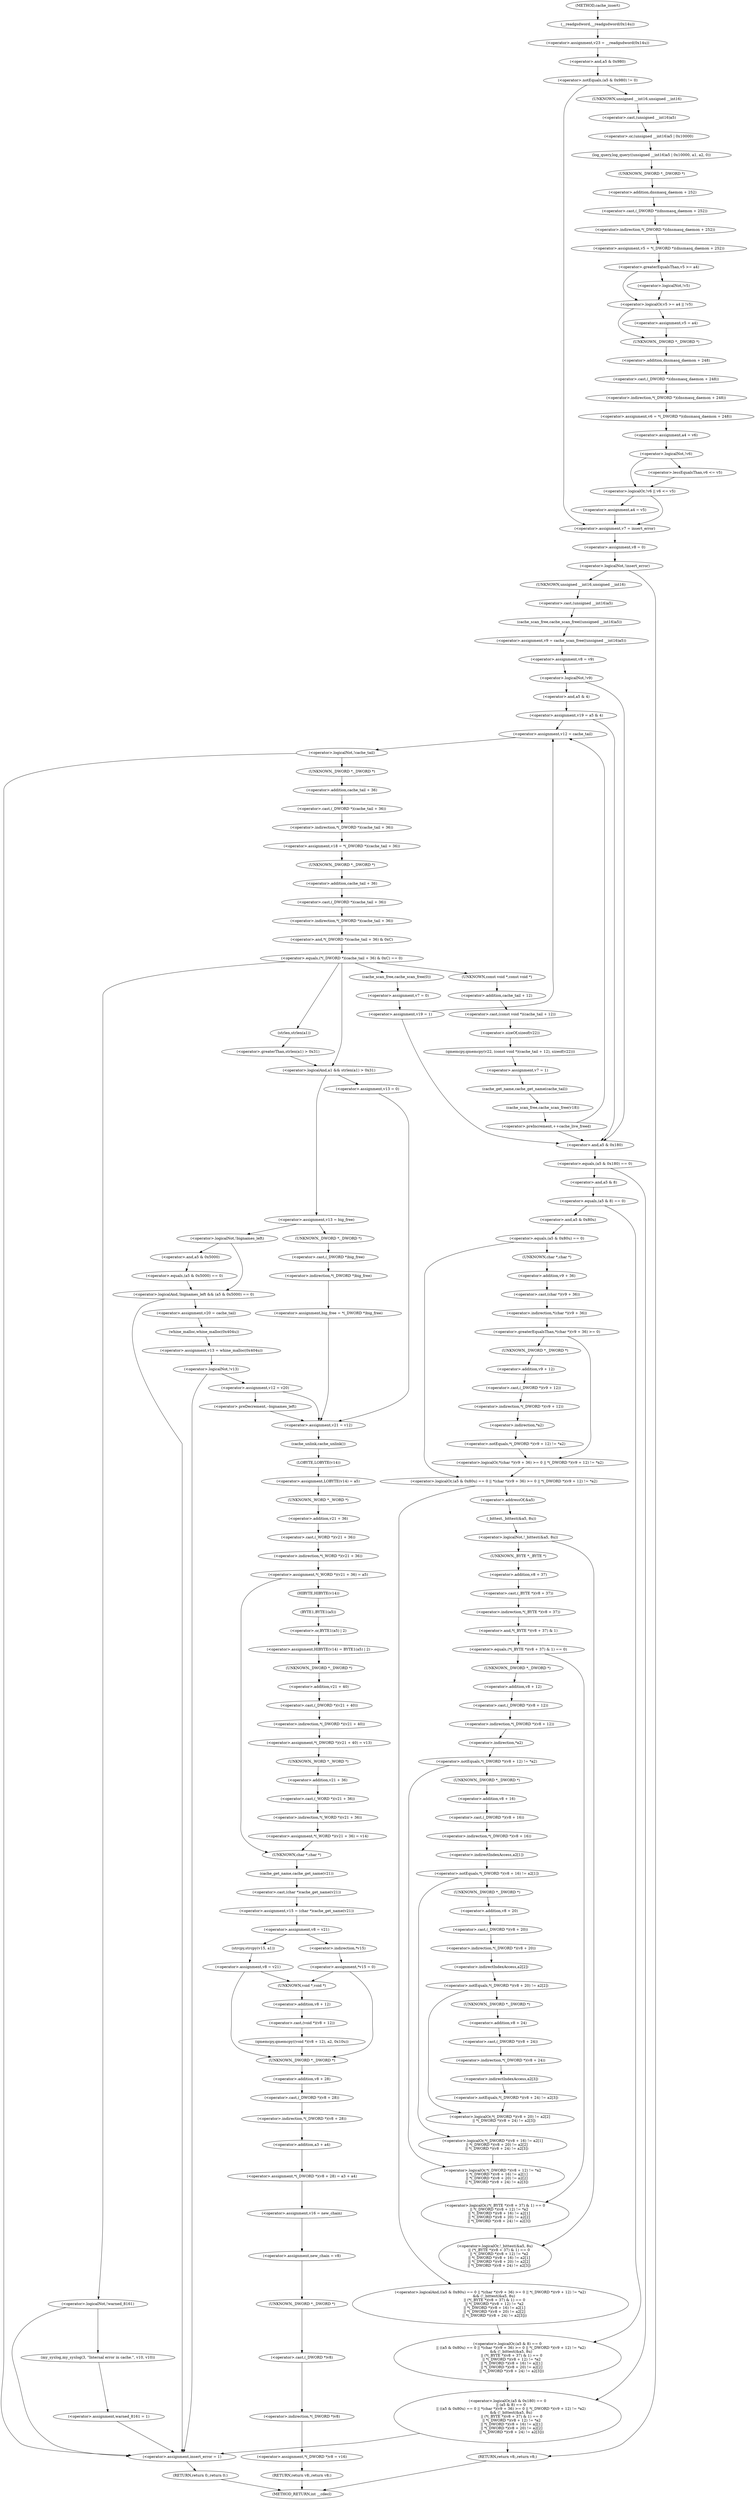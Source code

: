digraph cache_insert {  
"1000142" [label = "(<operator>.assignment,v23 = __readgsdword(0x14u))" ]
"1000144" [label = "(__readgsdword,__readgsdword(0x14u))" ]
"1000147" [label = "(<operator>.notEquals,(a5 & 0x980) != 0)" ]
"1000148" [label = "(<operator>.and,a5 & 0x980)" ]
"1000153" [label = "(log_query,log_query((unsigned __int16)a5 | 0x10000, a1, a2, 0))" ]
"1000154" [label = "(<operator>.or,(unsigned __int16)a5 | 0x10000)" ]
"1000155" [label = "(<operator>.cast,(unsigned __int16)a5)" ]
"1000156" [label = "(UNKNOWN,unsigned __int16,unsigned __int16)" ]
"1000162" [label = "(<operator>.assignment,v5 = *(_DWORD *)(dnsmasq_daemon + 252))" ]
"1000164" [label = "(<operator>.indirection,*(_DWORD *)(dnsmasq_daemon + 252))" ]
"1000165" [label = "(<operator>.cast,(_DWORD *)(dnsmasq_daemon + 252))" ]
"1000166" [label = "(UNKNOWN,_DWORD *,_DWORD *)" ]
"1000167" [label = "(<operator>.addition,dnsmasq_daemon + 252)" ]
"1000171" [label = "(<operator>.logicalOr,v5 >= a4 || !v5)" ]
"1000172" [label = "(<operator>.greaterEqualsThan,v5 >= a4)" ]
"1000175" [label = "(<operator>.logicalNot,!v5)" ]
"1000177" [label = "(<operator>.assignment,v5 = a4)" ]
"1000180" [label = "(<operator>.assignment,v6 = *(_DWORD *)(dnsmasq_daemon + 248))" ]
"1000182" [label = "(<operator>.indirection,*(_DWORD *)(dnsmasq_daemon + 248))" ]
"1000183" [label = "(<operator>.cast,(_DWORD *)(dnsmasq_daemon + 248))" ]
"1000184" [label = "(UNKNOWN,_DWORD *,_DWORD *)" ]
"1000185" [label = "(<operator>.addition,dnsmasq_daemon + 248)" ]
"1000188" [label = "(<operator>.assignment,a4 = v6)" ]
"1000192" [label = "(<operator>.logicalOr,!v6 || v6 <= v5)" ]
"1000193" [label = "(<operator>.logicalNot,!v6)" ]
"1000195" [label = "(<operator>.lessEqualsThan,v6 <= v5)" ]
"1000198" [label = "(<operator>.assignment,a4 = v5)" ]
"1000201" [label = "(<operator>.assignment,v7 = insert_error)" ]
"1000204" [label = "(<operator>.assignment,v8 = 0)" ]
"1000208" [label = "(<operator>.logicalNot,!insert_error)" ]
"1000211" [label = "(<operator>.assignment,v9 = cache_scan_free((unsigned __int16)a5))" ]
"1000213" [label = "(cache_scan_free,cache_scan_free((unsigned __int16)a5))" ]
"1000214" [label = "(<operator>.cast,(unsigned __int16)a5)" ]
"1000215" [label = "(UNKNOWN,unsigned __int16,unsigned __int16)" ]
"1000217" [label = "(<operator>.assignment,v8 = v9)" ]
"1000221" [label = "(<operator>.logicalNot,!v9)" ]
"1000224" [label = "(<operator>.assignment,v19 = a5 & 4)" ]
"1000226" [label = "(<operator>.and,a5 & 4)" ]
"1000232" [label = "(<operator>.assignment,v12 = cache_tail)" ]
"1000236" [label = "(<operator>.logicalNot,!cache_tail)" ]
"1000239" [label = "(<operator>.assignment,v18 = *(_DWORD *)(cache_tail + 36))" ]
"1000241" [label = "(<operator>.indirection,*(_DWORD *)(cache_tail + 36))" ]
"1000242" [label = "(<operator>.cast,(_DWORD *)(cache_tail + 36))" ]
"1000243" [label = "(UNKNOWN,_DWORD *,_DWORD *)" ]
"1000244" [label = "(<operator>.addition,cache_tail + 36)" ]
"1000248" [label = "(<operator>.equals,(*(_DWORD *)(cache_tail + 36) & 0xC) == 0)" ]
"1000249" [label = "(<operator>.and,*(_DWORD *)(cache_tail + 36) & 0xC)" ]
"1000250" [label = "(<operator>.indirection,*(_DWORD *)(cache_tail + 36))" ]
"1000251" [label = "(<operator>.cast,(_DWORD *)(cache_tail + 36))" ]
"1000252" [label = "(UNKNOWN,_DWORD *,_DWORD *)" ]
"1000253" [label = "(<operator>.addition,cache_tail + 36)" ]
"1000260" [label = "(<operator>.logicalAnd,a1 && strlen(a1) > 0x31)" ]
"1000262" [label = "(<operator>.greaterThan,strlen(a1) > 0x31)" ]
"1000263" [label = "(strlen,strlen(a1))" ]
"1000267" [label = "(<operator>.assignment,v13 = big_free)" ]
"1000273" [label = "(<operator>.assignment,big_free = *(_DWORD *)big_free)" ]
"1000275" [label = "(<operator>.indirection,*(_DWORD *)big_free)" ]
"1000276" [label = "(<operator>.cast,(_DWORD *)big_free)" ]
"1000277" [label = "(UNKNOWN,_DWORD *,_DWORD *)" ]
"1000282" [label = "(<operator>.logicalAnd,!bignames_left && (a5 & 0x5000) == 0)" ]
"1000283" [label = "(<operator>.logicalNot,!bignames_left)" ]
"1000285" [label = "(<operator>.equals,(a5 & 0x5000) == 0)" ]
"1000286" [label = "(<operator>.and,a5 & 0x5000)" ]
"1000291" [label = "(<operator>.assignment,v20 = cache_tail)" ]
"1000294" [label = "(<operator>.assignment,v13 = whine_malloc(0x404u))" ]
"1000296" [label = "(whine_malloc,whine_malloc(0x404u))" ]
"1000299" [label = "(<operator>.logicalNot,!v13)" ]
"1000302" [label = "(<operator>.assignment,v12 = v20)" ]
"1000307" [label = "(<operator>.preDecrement,--bignames_left)" ]
"1000311" [label = "(<operator>.assignment,v13 = 0)" ]
"1000314" [label = "(<operator>.assignment,v21 = v12)" ]
"1000317" [label = "(cache_unlink,cache_unlink())" ]
"1000318" [label = "(<operator>.assignment,LOBYTE(v14) = a5)" ]
"1000319" [label = "(LOBYTE,LOBYTE(v14))" ]
"1000322" [label = "(<operator>.assignment,*(_WORD *)(v21 + 36) = a5)" ]
"1000323" [label = "(<operator>.indirection,*(_WORD *)(v21 + 36))" ]
"1000324" [label = "(<operator>.cast,(_WORD *)(v21 + 36))" ]
"1000325" [label = "(UNKNOWN,_WORD *,_WORD *)" ]
"1000326" [label = "(<operator>.addition,v21 + 36)" ]
"1000333" [label = "(<operator>.assignment,HIBYTE(v14) = BYTE1(a5) | 2)" ]
"1000334" [label = "(HIBYTE,HIBYTE(v14))" ]
"1000336" [label = "(<operator>.or,BYTE1(a5) | 2)" ]
"1000337" [label = "(BYTE1,BYTE1(a5))" ]
"1000340" [label = "(<operator>.assignment,*(_DWORD *)(v21 + 40) = v13)" ]
"1000341" [label = "(<operator>.indirection,*(_DWORD *)(v21 + 40))" ]
"1000342" [label = "(<operator>.cast,(_DWORD *)(v21 + 40))" ]
"1000343" [label = "(UNKNOWN,_DWORD *,_DWORD *)" ]
"1000344" [label = "(<operator>.addition,v21 + 40)" ]
"1000348" [label = "(<operator>.assignment,*(_WORD *)(v21 + 36) = v14)" ]
"1000349" [label = "(<operator>.indirection,*(_WORD *)(v21 + 36))" ]
"1000350" [label = "(<operator>.cast,(_WORD *)(v21 + 36))" ]
"1000351" [label = "(UNKNOWN,_WORD *,_WORD *)" ]
"1000352" [label = "(<operator>.addition,v21 + 36)" ]
"1000356" [label = "(<operator>.assignment,v15 = (char *)cache_get_name(v21))" ]
"1000358" [label = "(<operator>.cast,(char *)cache_get_name(v21))" ]
"1000359" [label = "(UNKNOWN,char *,char *)" ]
"1000360" [label = "(cache_get_name,cache_get_name(v21))" ]
"1000362" [label = "(<operator>.assignment,v8 = v21)" ]
"1000368" [label = "(strcpy,strcpy(v15, a1))" ]
"1000371" [label = "(<operator>.assignment,v8 = v21)" ]
"1000376" [label = "(<operator>.assignment,*v15 = 0)" ]
"1000377" [label = "(<operator>.indirection,*v15)" ]
"1000382" [label = "(qmemcpy,qmemcpy((void *)(v8 + 12), a2, 0x10u))" ]
"1000383" [label = "(<operator>.cast,(void *)(v8 + 12))" ]
"1000384" [label = "(UNKNOWN,void *,void *)" ]
"1000385" [label = "(<operator>.addition,v8 + 12)" ]
"1000390" [label = "(<operator>.assignment,*(_DWORD *)(v8 + 28) = a3 + a4)" ]
"1000391" [label = "(<operator>.indirection,*(_DWORD *)(v8 + 28))" ]
"1000392" [label = "(<operator>.cast,(_DWORD *)(v8 + 28))" ]
"1000393" [label = "(UNKNOWN,_DWORD *,_DWORD *)" ]
"1000394" [label = "(<operator>.addition,v8 + 28)" ]
"1000397" [label = "(<operator>.addition,a3 + a4)" ]
"1000400" [label = "(<operator>.assignment,v16 = new_chain)" ]
"1000403" [label = "(<operator>.assignment,new_chain = v8)" ]
"1000406" [label = "(<operator>.assignment,*(_DWORD *)v8 = v16)" ]
"1000407" [label = "(<operator>.indirection,*(_DWORD *)v8)" ]
"1000408" [label = "(<operator>.cast,(_DWORD *)v8)" ]
"1000409" [label = "(UNKNOWN,_DWORD *,_DWORD *)" ]
"1000412" [label = "(RETURN,return v8;,return v8;)" ]
"1000418" [label = "(<operator>.logicalNot,!warned_8161)" ]
"1000421" [label = "(my_syslog,my_syslog(3, \"Internal error in cache.\", v10, v10))" ]
"1000426" [label = "(<operator>.assignment,warned_8161 = 1)" ]
"1000433" [label = "(qmemcpy,qmemcpy(v22, (const void *)(cache_tail + 12), sizeof(v22)))" ]
"1000435" [label = "(<operator>.cast,(const void *)(cache_tail + 12))" ]
"1000436" [label = "(UNKNOWN,const void *,const void *)" ]
"1000437" [label = "(<operator>.addition,cache_tail + 12)" ]
"1000440" [label = "(<operator>.sizeOf,sizeof(v22))" ]
"1000442" [label = "(<operator>.assignment,v7 = 1)" ]
"1000445" [label = "(cache_get_name,cache_get_name(cache_tail))" ]
"1000447" [label = "(cache_scan_free,cache_scan_free(v18))" ]
"1000449" [label = "(<operator>.preIncrement,++cache_live_freed)" ]
"1000453" [label = "(cache_scan_free,cache_scan_free(0))" ]
"1000455" [label = "(<operator>.assignment,v7 = 0)" ]
"1000458" [label = "(<operator>.assignment,v19 = 1)" ]
"1000462" [label = "(<operator>.logicalOr,(a5 & 0x180) == 0\n      || (a5 & 8) == 0\n      || ((a5 & 0x80u) == 0 || *(char *)(v9 + 36) >= 0 || *(_DWORD *)(v9 + 12) != *a2)\n      && (!_bittest(&a5, 8u)\n       || (*(_BYTE *)(v8 + 37) & 1) == 0\n       || *(_DWORD *)(v8 + 12) != *a2\n       || *(_DWORD *)(v8 + 16) != a2[1]\n       || *(_DWORD *)(v8 + 20) != a2[2]\n       || *(_DWORD *)(v8 + 24) != a2[3]))" ]
"1000463" [label = "(<operator>.equals,(a5 & 0x180) == 0)" ]
"1000464" [label = "(<operator>.and,a5 & 0x180)" ]
"1000468" [label = "(<operator>.logicalOr,(a5 & 8) == 0\n      || ((a5 & 0x80u) == 0 || *(char *)(v9 + 36) >= 0 || *(_DWORD *)(v9 + 12) != *a2)\n      && (!_bittest(&a5, 8u)\n       || (*(_BYTE *)(v8 + 37) & 1) == 0\n       || *(_DWORD *)(v8 + 12) != *a2\n       || *(_DWORD *)(v8 + 16) != a2[1]\n       || *(_DWORD *)(v8 + 20) != a2[2]\n       || *(_DWORD *)(v8 + 24) != a2[3]))" ]
"1000469" [label = "(<operator>.equals,(a5 & 8) == 0)" ]
"1000470" [label = "(<operator>.and,a5 & 8)" ]
"1000474" [label = "(<operator>.logicalAnd,((a5 & 0x80u) == 0 || *(char *)(v9 + 36) >= 0 || *(_DWORD *)(v9 + 12) != *a2)\n      && (!_bittest(&a5, 8u)\n       || (*(_BYTE *)(v8 + 37) & 1) == 0\n       || *(_DWORD *)(v8 + 12) != *a2\n       || *(_DWORD *)(v8 + 16) != a2[1]\n       || *(_DWORD *)(v8 + 20) != a2[2]\n       || *(_DWORD *)(v8 + 24) != a2[3]))" ]
"1000475" [label = "(<operator>.logicalOr,(a5 & 0x80u) == 0 || *(char *)(v9 + 36) >= 0 || *(_DWORD *)(v9 + 12) != *a2)" ]
"1000476" [label = "(<operator>.equals,(a5 & 0x80u) == 0)" ]
"1000477" [label = "(<operator>.and,a5 & 0x80u)" ]
"1000481" [label = "(<operator>.logicalOr,*(char *)(v9 + 36) >= 0 || *(_DWORD *)(v9 + 12) != *a2)" ]
"1000482" [label = "(<operator>.greaterEqualsThan,*(char *)(v9 + 36) >= 0)" ]
"1000483" [label = "(<operator>.indirection,*(char *)(v9 + 36))" ]
"1000484" [label = "(<operator>.cast,(char *)(v9 + 36))" ]
"1000485" [label = "(UNKNOWN,char *,char *)" ]
"1000486" [label = "(<operator>.addition,v9 + 36)" ]
"1000490" [label = "(<operator>.notEquals,*(_DWORD *)(v9 + 12) != *a2)" ]
"1000491" [label = "(<operator>.indirection,*(_DWORD *)(v9 + 12))" ]
"1000492" [label = "(<operator>.cast,(_DWORD *)(v9 + 12))" ]
"1000493" [label = "(UNKNOWN,_DWORD *,_DWORD *)" ]
"1000494" [label = "(<operator>.addition,v9 + 12)" ]
"1000497" [label = "(<operator>.indirection,*a2)" ]
"1000499" [label = "(<operator>.logicalOr,!_bittest(&a5, 8u)\n       || (*(_BYTE *)(v8 + 37) & 1) == 0\n       || *(_DWORD *)(v8 + 12) != *a2\n       || *(_DWORD *)(v8 + 16) != a2[1]\n       || *(_DWORD *)(v8 + 20) != a2[2]\n       || *(_DWORD *)(v8 + 24) != a2[3])" ]
"1000500" [label = "(<operator>.logicalNot,!_bittest(&a5, 8u))" ]
"1000501" [label = "(_bittest,_bittest(&a5, 8u))" ]
"1000502" [label = "(<operator>.addressOf,&a5)" ]
"1000505" [label = "(<operator>.logicalOr,(*(_BYTE *)(v8 + 37) & 1) == 0\n       || *(_DWORD *)(v8 + 12) != *a2\n       || *(_DWORD *)(v8 + 16) != a2[1]\n       || *(_DWORD *)(v8 + 20) != a2[2]\n       || *(_DWORD *)(v8 + 24) != a2[3])" ]
"1000506" [label = "(<operator>.equals,(*(_BYTE *)(v8 + 37) & 1) == 0)" ]
"1000507" [label = "(<operator>.and,*(_BYTE *)(v8 + 37) & 1)" ]
"1000508" [label = "(<operator>.indirection,*(_BYTE *)(v8 + 37))" ]
"1000509" [label = "(<operator>.cast,(_BYTE *)(v8 + 37))" ]
"1000510" [label = "(UNKNOWN,_BYTE *,_BYTE *)" ]
"1000511" [label = "(<operator>.addition,v8 + 37)" ]
"1000516" [label = "(<operator>.logicalOr,*(_DWORD *)(v8 + 12) != *a2\n       || *(_DWORD *)(v8 + 16) != a2[1]\n       || *(_DWORD *)(v8 + 20) != a2[2]\n       || *(_DWORD *)(v8 + 24) != a2[3])" ]
"1000517" [label = "(<operator>.notEquals,*(_DWORD *)(v8 + 12) != *a2)" ]
"1000518" [label = "(<operator>.indirection,*(_DWORD *)(v8 + 12))" ]
"1000519" [label = "(<operator>.cast,(_DWORD *)(v8 + 12))" ]
"1000520" [label = "(UNKNOWN,_DWORD *,_DWORD *)" ]
"1000521" [label = "(<operator>.addition,v8 + 12)" ]
"1000524" [label = "(<operator>.indirection,*a2)" ]
"1000526" [label = "(<operator>.logicalOr,*(_DWORD *)(v8 + 16) != a2[1]\n       || *(_DWORD *)(v8 + 20) != a2[2]\n       || *(_DWORD *)(v8 + 24) != a2[3])" ]
"1000527" [label = "(<operator>.notEquals,*(_DWORD *)(v8 + 16) != a2[1])" ]
"1000528" [label = "(<operator>.indirection,*(_DWORD *)(v8 + 16))" ]
"1000529" [label = "(<operator>.cast,(_DWORD *)(v8 + 16))" ]
"1000530" [label = "(UNKNOWN,_DWORD *,_DWORD *)" ]
"1000531" [label = "(<operator>.addition,v8 + 16)" ]
"1000534" [label = "(<operator>.indirectIndexAccess,a2[1])" ]
"1000537" [label = "(<operator>.logicalOr,*(_DWORD *)(v8 + 20) != a2[2]\n       || *(_DWORD *)(v8 + 24) != a2[3])" ]
"1000538" [label = "(<operator>.notEquals,*(_DWORD *)(v8 + 20) != a2[2])" ]
"1000539" [label = "(<operator>.indirection,*(_DWORD *)(v8 + 20))" ]
"1000540" [label = "(<operator>.cast,(_DWORD *)(v8 + 20))" ]
"1000541" [label = "(UNKNOWN,_DWORD *,_DWORD *)" ]
"1000542" [label = "(<operator>.addition,v8 + 20)" ]
"1000545" [label = "(<operator>.indirectIndexAccess,a2[2])" ]
"1000548" [label = "(<operator>.notEquals,*(_DWORD *)(v8 + 24) != a2[3])" ]
"1000549" [label = "(<operator>.indirection,*(_DWORD *)(v8 + 24))" ]
"1000550" [label = "(<operator>.cast,(_DWORD *)(v8 + 24))" ]
"1000551" [label = "(UNKNOWN,_DWORD *,_DWORD *)" ]
"1000552" [label = "(<operator>.addition,v8 + 24)" ]
"1000555" [label = "(<operator>.indirectIndexAccess,a2[3])" ]
"1000560" [label = "(<operator>.assignment,insert_error = 1)" ]
"1000563" [label = "(RETURN,return 0;,return 0;)" ]
"1000565" [label = "(RETURN,return v8;,return v8;)" ]
"1000118" [label = "(METHOD,cache_insert)" ]
"1000567" [label = "(METHOD_RETURN,int __cdecl)" ]
  "1000142" -> "1000148" 
  "1000144" -> "1000142" 
  "1000147" -> "1000156" 
  "1000147" -> "1000201" 
  "1000148" -> "1000147" 
  "1000153" -> "1000166" 
  "1000154" -> "1000153" 
  "1000155" -> "1000154" 
  "1000156" -> "1000155" 
  "1000162" -> "1000172" 
  "1000164" -> "1000162" 
  "1000165" -> "1000164" 
  "1000166" -> "1000167" 
  "1000167" -> "1000165" 
  "1000171" -> "1000177" 
  "1000171" -> "1000184" 
  "1000172" -> "1000171" 
  "1000172" -> "1000175" 
  "1000175" -> "1000171" 
  "1000177" -> "1000184" 
  "1000180" -> "1000188" 
  "1000182" -> "1000180" 
  "1000183" -> "1000182" 
  "1000184" -> "1000185" 
  "1000185" -> "1000183" 
  "1000188" -> "1000193" 
  "1000192" -> "1000198" 
  "1000192" -> "1000201" 
  "1000193" -> "1000192" 
  "1000193" -> "1000195" 
  "1000195" -> "1000192" 
  "1000198" -> "1000201" 
  "1000201" -> "1000204" 
  "1000204" -> "1000208" 
  "1000208" -> "1000215" 
  "1000208" -> "1000565" 
  "1000211" -> "1000217" 
  "1000213" -> "1000211" 
  "1000214" -> "1000213" 
  "1000215" -> "1000214" 
  "1000217" -> "1000221" 
  "1000221" -> "1000226" 
  "1000221" -> "1000464" 
  "1000224" -> "1000232" 
  "1000224" -> "1000464" 
  "1000226" -> "1000224" 
  "1000232" -> "1000236" 
  "1000236" -> "1000560" 
  "1000236" -> "1000243" 
  "1000239" -> "1000252" 
  "1000241" -> "1000239" 
  "1000242" -> "1000241" 
  "1000243" -> "1000244" 
  "1000244" -> "1000242" 
  "1000248" -> "1000260" 
  "1000248" -> "1000263" 
  "1000248" -> "1000418" 
  "1000248" -> "1000436" 
  "1000248" -> "1000453" 
  "1000249" -> "1000248" 
  "1000250" -> "1000249" 
  "1000251" -> "1000250" 
  "1000252" -> "1000253" 
  "1000253" -> "1000251" 
  "1000260" -> "1000267" 
  "1000260" -> "1000311" 
  "1000262" -> "1000260" 
  "1000263" -> "1000262" 
  "1000267" -> "1000277" 
  "1000267" -> "1000283" 
  "1000273" -> "1000314" 
  "1000275" -> "1000273" 
  "1000276" -> "1000275" 
  "1000277" -> "1000276" 
  "1000282" -> "1000560" 
  "1000282" -> "1000291" 
  "1000283" -> "1000282" 
  "1000283" -> "1000286" 
  "1000285" -> "1000282" 
  "1000286" -> "1000285" 
  "1000291" -> "1000296" 
  "1000294" -> "1000299" 
  "1000296" -> "1000294" 
  "1000299" -> "1000560" 
  "1000299" -> "1000302" 
  "1000302" -> "1000307" 
  "1000302" -> "1000314" 
  "1000307" -> "1000314" 
  "1000311" -> "1000314" 
  "1000314" -> "1000317" 
  "1000317" -> "1000319" 
  "1000318" -> "1000325" 
  "1000319" -> "1000318" 
  "1000322" -> "1000334" 
  "1000322" -> "1000359" 
  "1000323" -> "1000322" 
  "1000324" -> "1000323" 
  "1000325" -> "1000326" 
  "1000326" -> "1000324" 
  "1000333" -> "1000343" 
  "1000334" -> "1000337" 
  "1000336" -> "1000333" 
  "1000337" -> "1000336" 
  "1000340" -> "1000351" 
  "1000341" -> "1000340" 
  "1000342" -> "1000341" 
  "1000343" -> "1000344" 
  "1000344" -> "1000342" 
  "1000348" -> "1000359" 
  "1000349" -> "1000348" 
  "1000350" -> "1000349" 
  "1000351" -> "1000352" 
  "1000352" -> "1000350" 
  "1000356" -> "1000362" 
  "1000358" -> "1000356" 
  "1000359" -> "1000360" 
  "1000360" -> "1000358" 
  "1000362" -> "1000368" 
  "1000362" -> "1000377" 
  "1000368" -> "1000371" 
  "1000371" -> "1000384" 
  "1000371" -> "1000393" 
  "1000376" -> "1000384" 
  "1000376" -> "1000393" 
  "1000377" -> "1000376" 
  "1000382" -> "1000393" 
  "1000383" -> "1000382" 
  "1000384" -> "1000385" 
  "1000385" -> "1000383" 
  "1000390" -> "1000400" 
  "1000391" -> "1000397" 
  "1000392" -> "1000391" 
  "1000393" -> "1000394" 
  "1000394" -> "1000392" 
  "1000397" -> "1000390" 
  "1000400" -> "1000403" 
  "1000403" -> "1000409" 
  "1000406" -> "1000412" 
  "1000407" -> "1000406" 
  "1000408" -> "1000407" 
  "1000409" -> "1000408" 
  "1000412" -> "1000567" 
  "1000418" -> "1000421" 
  "1000418" -> "1000560" 
  "1000421" -> "1000426" 
  "1000426" -> "1000560" 
  "1000433" -> "1000442" 
  "1000435" -> "1000440" 
  "1000436" -> "1000437" 
  "1000437" -> "1000435" 
  "1000440" -> "1000433" 
  "1000442" -> "1000445" 
  "1000445" -> "1000447" 
  "1000447" -> "1000449" 
  "1000449" -> "1000232" 
  "1000449" -> "1000464" 
  "1000453" -> "1000455" 
  "1000455" -> "1000458" 
  "1000458" -> "1000232" 
  "1000458" -> "1000464" 
  "1000462" -> "1000560" 
  "1000462" -> "1000565" 
  "1000463" -> "1000462" 
  "1000463" -> "1000470" 
  "1000464" -> "1000463" 
  "1000468" -> "1000462" 
  "1000469" -> "1000468" 
  "1000469" -> "1000477" 
  "1000470" -> "1000469" 
  "1000474" -> "1000468" 
  "1000475" -> "1000474" 
  "1000475" -> "1000502" 
  "1000476" -> "1000485" 
  "1000476" -> "1000475" 
  "1000477" -> "1000476" 
  "1000481" -> "1000475" 
  "1000482" -> "1000493" 
  "1000482" -> "1000481" 
  "1000483" -> "1000482" 
  "1000484" -> "1000483" 
  "1000485" -> "1000486" 
  "1000486" -> "1000484" 
  "1000490" -> "1000481" 
  "1000491" -> "1000497" 
  "1000492" -> "1000491" 
  "1000493" -> "1000494" 
  "1000494" -> "1000492" 
  "1000497" -> "1000490" 
  "1000499" -> "1000474" 
  "1000500" -> "1000510" 
  "1000500" -> "1000499" 
  "1000501" -> "1000500" 
  "1000502" -> "1000501" 
  "1000505" -> "1000499" 
  "1000506" -> "1000520" 
  "1000506" -> "1000505" 
  "1000507" -> "1000506" 
  "1000508" -> "1000507" 
  "1000509" -> "1000508" 
  "1000510" -> "1000511" 
  "1000511" -> "1000509" 
  "1000516" -> "1000505" 
  "1000517" -> "1000530" 
  "1000517" -> "1000516" 
  "1000518" -> "1000524" 
  "1000519" -> "1000518" 
  "1000520" -> "1000521" 
  "1000521" -> "1000519" 
  "1000524" -> "1000517" 
  "1000526" -> "1000516" 
  "1000527" -> "1000541" 
  "1000527" -> "1000526" 
  "1000528" -> "1000534" 
  "1000529" -> "1000528" 
  "1000530" -> "1000531" 
  "1000531" -> "1000529" 
  "1000534" -> "1000527" 
  "1000537" -> "1000526" 
  "1000538" -> "1000551" 
  "1000538" -> "1000537" 
  "1000539" -> "1000545" 
  "1000540" -> "1000539" 
  "1000541" -> "1000542" 
  "1000542" -> "1000540" 
  "1000545" -> "1000538" 
  "1000548" -> "1000537" 
  "1000549" -> "1000555" 
  "1000550" -> "1000549" 
  "1000551" -> "1000552" 
  "1000552" -> "1000550" 
  "1000555" -> "1000548" 
  "1000560" -> "1000563" 
  "1000563" -> "1000567" 
  "1000565" -> "1000567" 
  "1000118" -> "1000144" 
}
